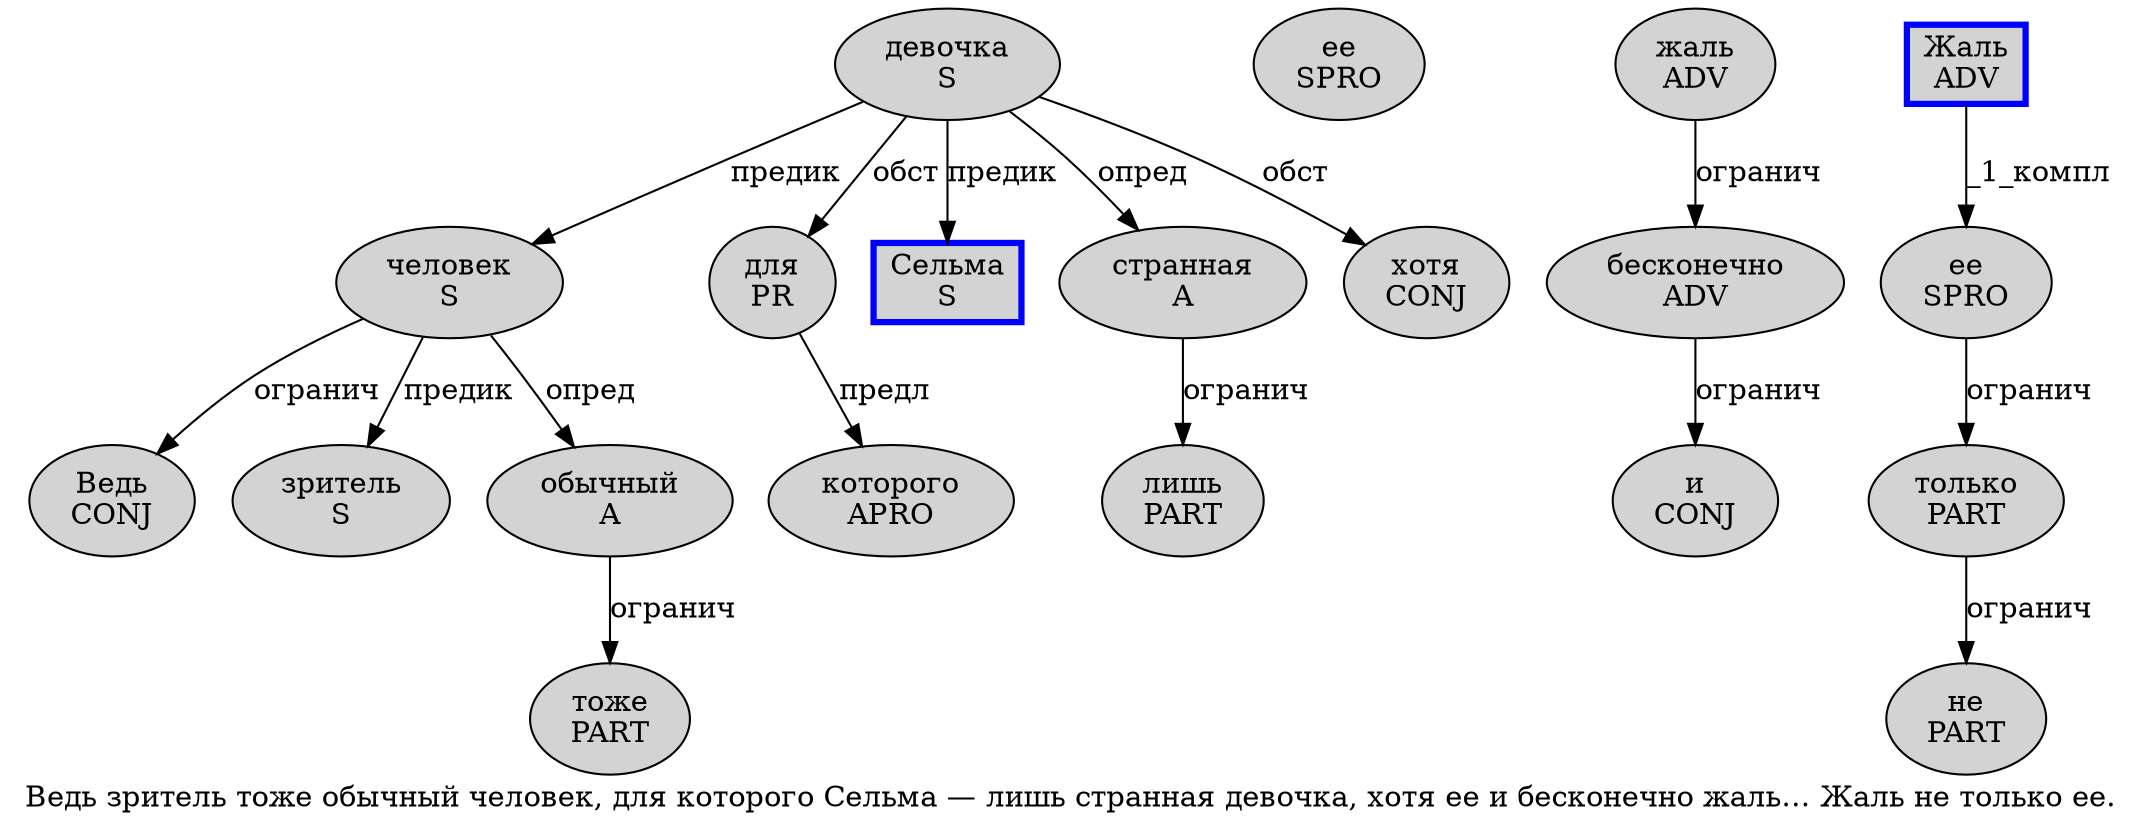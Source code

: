 digraph SENTENCE_1377 {
	graph [label="Ведь зритель тоже обычный человек, для которого Сельма — лишь странная девочка, хотя ее и бесконечно жаль… Жаль не только ее."]
	node [style=filled]
		0 [label="Ведь
CONJ" color="" fillcolor=lightgray penwidth=1 shape=ellipse]
		1 [label="зритель
S" color="" fillcolor=lightgray penwidth=1 shape=ellipse]
		2 [label="тоже
PART" color="" fillcolor=lightgray penwidth=1 shape=ellipse]
		3 [label="обычный
A" color="" fillcolor=lightgray penwidth=1 shape=ellipse]
		4 [label="человек
S" color="" fillcolor=lightgray penwidth=1 shape=ellipse]
		6 [label="для
PR" color="" fillcolor=lightgray penwidth=1 shape=ellipse]
		7 [label="которого
APRO" color="" fillcolor=lightgray penwidth=1 shape=ellipse]
		8 [label="Сельма
S" color=blue fillcolor=lightgray penwidth=3 shape=box]
		10 [label="лишь
PART" color="" fillcolor=lightgray penwidth=1 shape=ellipse]
		11 [label="странная
A" color="" fillcolor=lightgray penwidth=1 shape=ellipse]
		12 [label="девочка
S" color="" fillcolor=lightgray penwidth=1 shape=ellipse]
		14 [label="хотя
CONJ" color="" fillcolor=lightgray penwidth=1 shape=ellipse]
		15 [label="ее
SPRO" color="" fillcolor=lightgray penwidth=1 shape=ellipse]
		16 [label="и
CONJ" color="" fillcolor=lightgray penwidth=1 shape=ellipse]
		17 [label="бесконечно
ADV" color="" fillcolor=lightgray penwidth=1 shape=ellipse]
		18 [label="жаль
ADV" color="" fillcolor=lightgray penwidth=1 shape=ellipse]
		20 [label="Жаль
ADV" color=blue fillcolor=lightgray penwidth=3 shape=box]
		21 [label="не
PART" color="" fillcolor=lightgray penwidth=1 shape=ellipse]
		22 [label="только
PART" color="" fillcolor=lightgray penwidth=1 shape=ellipse]
		23 [label="ее
SPRO" color="" fillcolor=lightgray penwidth=1 shape=ellipse]
			17 -> 16 [label="огранич"]
			20 -> 23 [label="_1_компл"]
			22 -> 21 [label="огранич"]
			11 -> 10 [label="огранич"]
			18 -> 17 [label="огранич"]
			6 -> 7 [label="предл"]
			12 -> 4 [label="предик"]
			12 -> 6 [label="обст"]
			12 -> 8 [label="предик"]
			12 -> 11 [label="опред"]
			12 -> 14 [label="обст"]
			3 -> 2 [label="огранич"]
			4 -> 0 [label="огранич"]
			4 -> 1 [label="предик"]
			4 -> 3 [label="опред"]
			23 -> 22 [label="огранич"]
}